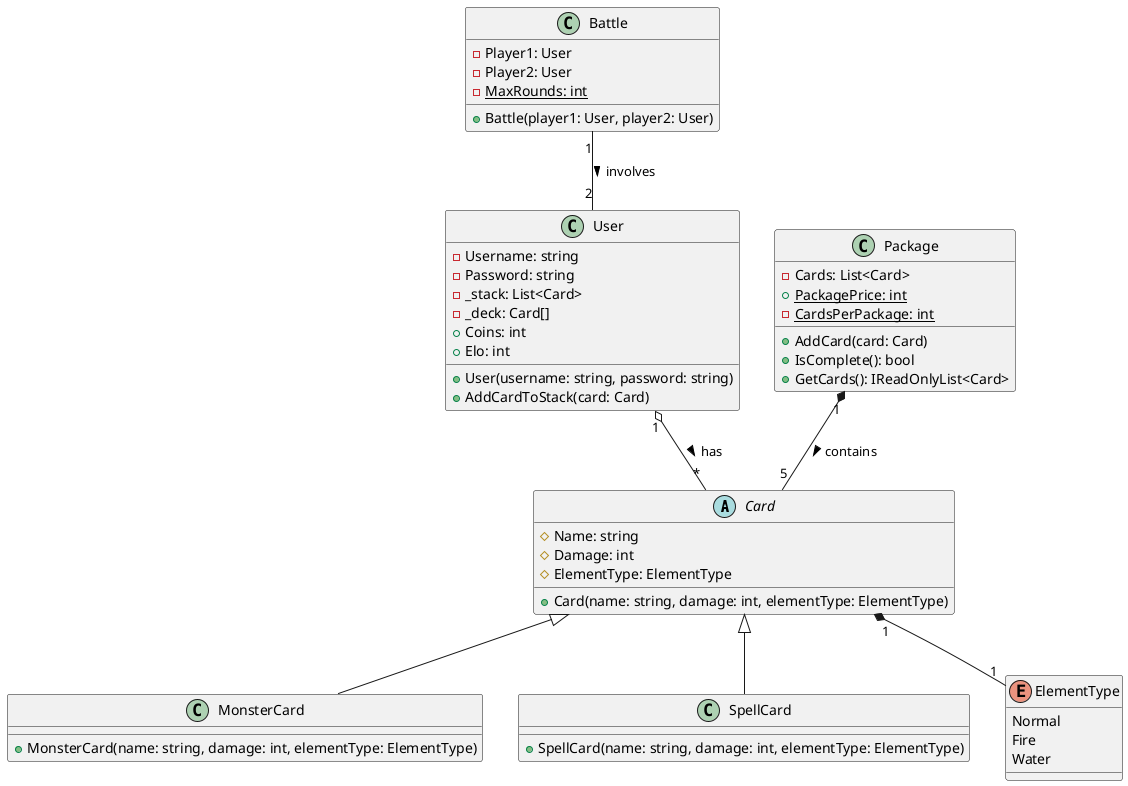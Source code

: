 @startuml
'https://plantuml.com/class-diagram

abstract class Card {
  # Name: string
  # Damage: int
  # ElementType: ElementType
  + Card(name: string, damage: int, elementType: ElementType)
}

class MonsterCard {
  + MonsterCard(name: string, damage: int, elementType: ElementType)
}

class SpellCard {
  + SpellCard(name: string, damage: int, elementType: ElementType)
}

class User {
  - Username: string
  - Password: string
  - _stack: List<Card>
  - _deck: Card[]
  + Coins: int
  + Elo: int
  + User(username: string, password: string)
  + AddCardToStack(card: Card)
}

class Battle {
  - Player1: User
  - Player2: User
  - {static} MaxRounds: int
  + Battle(player1: User, player2: User)
}

class Package {
  - Cards: List<Card>
  + {static} PackagePrice: int
  - {static} CardsPerPackage: int
  + AddCard(card: Card)
  + IsComplete(): bool
  + GetCards(): IReadOnlyList<Card>
}

enum ElementType {
  Normal
  Fire
  Water
}

Card <|-- MonsterCard
Card <|-- SpellCard
Card "1" *-- "1" ElementType
User "1" o-- "*" Card : has >
Battle "1" -- "2" User : involves >
Package "1" *-- "5" Card : contains >
@enduml